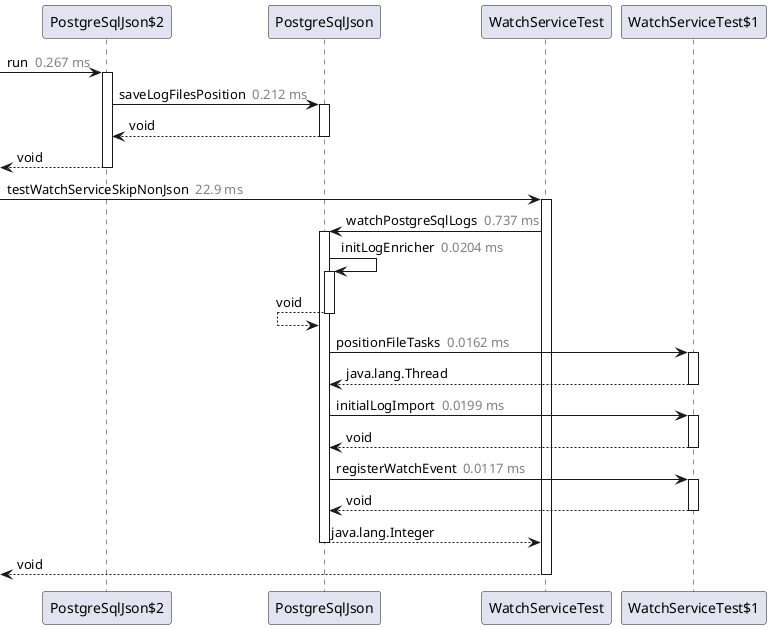 @startuml

participant PostgreSqlJson_2 as "PostgreSqlJson$2"
participant PostgreSqlJson as "PostgreSqlJson"
participant WatchServiceTest as "WatchServiceTest"
participant WatchServiceTest_1 as "WatchServiceTest$1"
  [->PostgreSqlJson_2: run <color:gray> 0.267 ms</color>
  activate PostgreSqlJson_2
    PostgreSqlJson_2->PostgreSqlJson: saveLogFilesPosition <color:gray> 0.212 ms</color>
    activate PostgreSqlJson
    PostgreSqlJson_2<--PostgreSqlJson: void
    deactivate PostgreSqlJson
  [<--PostgreSqlJson_2: void
  deactivate PostgreSqlJson_2
  [->WatchServiceTest: testWatchServiceSkipNonJson <color:gray> 22.9 ms</color>
  activate WatchServiceTest
    WatchServiceTest->PostgreSqlJson: watchPostgreSqlLogs <color:gray> 0.737 ms</color>
    activate PostgreSqlJson
      PostgreSqlJson->PostgreSqlJson: initLogEnricher <color:gray> 0.0204 ms</color>
      activate PostgreSqlJson
      PostgreSqlJson<--PostgreSqlJson: void
      deactivate PostgreSqlJson
      PostgreSqlJson->WatchServiceTest_1: positionFileTasks <color:gray> 0.0162 ms</color>
      activate WatchServiceTest_1
      PostgreSqlJson<--WatchServiceTest_1: java.lang.Thread
      deactivate WatchServiceTest_1
      PostgreSqlJson->WatchServiceTest_1: initialLogImport <color:gray> 0.0199 ms</color>
      activate WatchServiceTest_1
      PostgreSqlJson<--WatchServiceTest_1: void
      deactivate WatchServiceTest_1
      PostgreSqlJson->WatchServiceTest_1: registerWatchEvent <color:gray> 0.0117 ms</color>
      activate WatchServiceTest_1
      PostgreSqlJson<--WatchServiceTest_1: void
      deactivate WatchServiceTest_1
    WatchServiceTest<--PostgreSqlJson: java.lang.Integer
    deactivate PostgreSqlJson
  [<--WatchServiceTest: void
  deactivate WatchServiceTest
@enduml